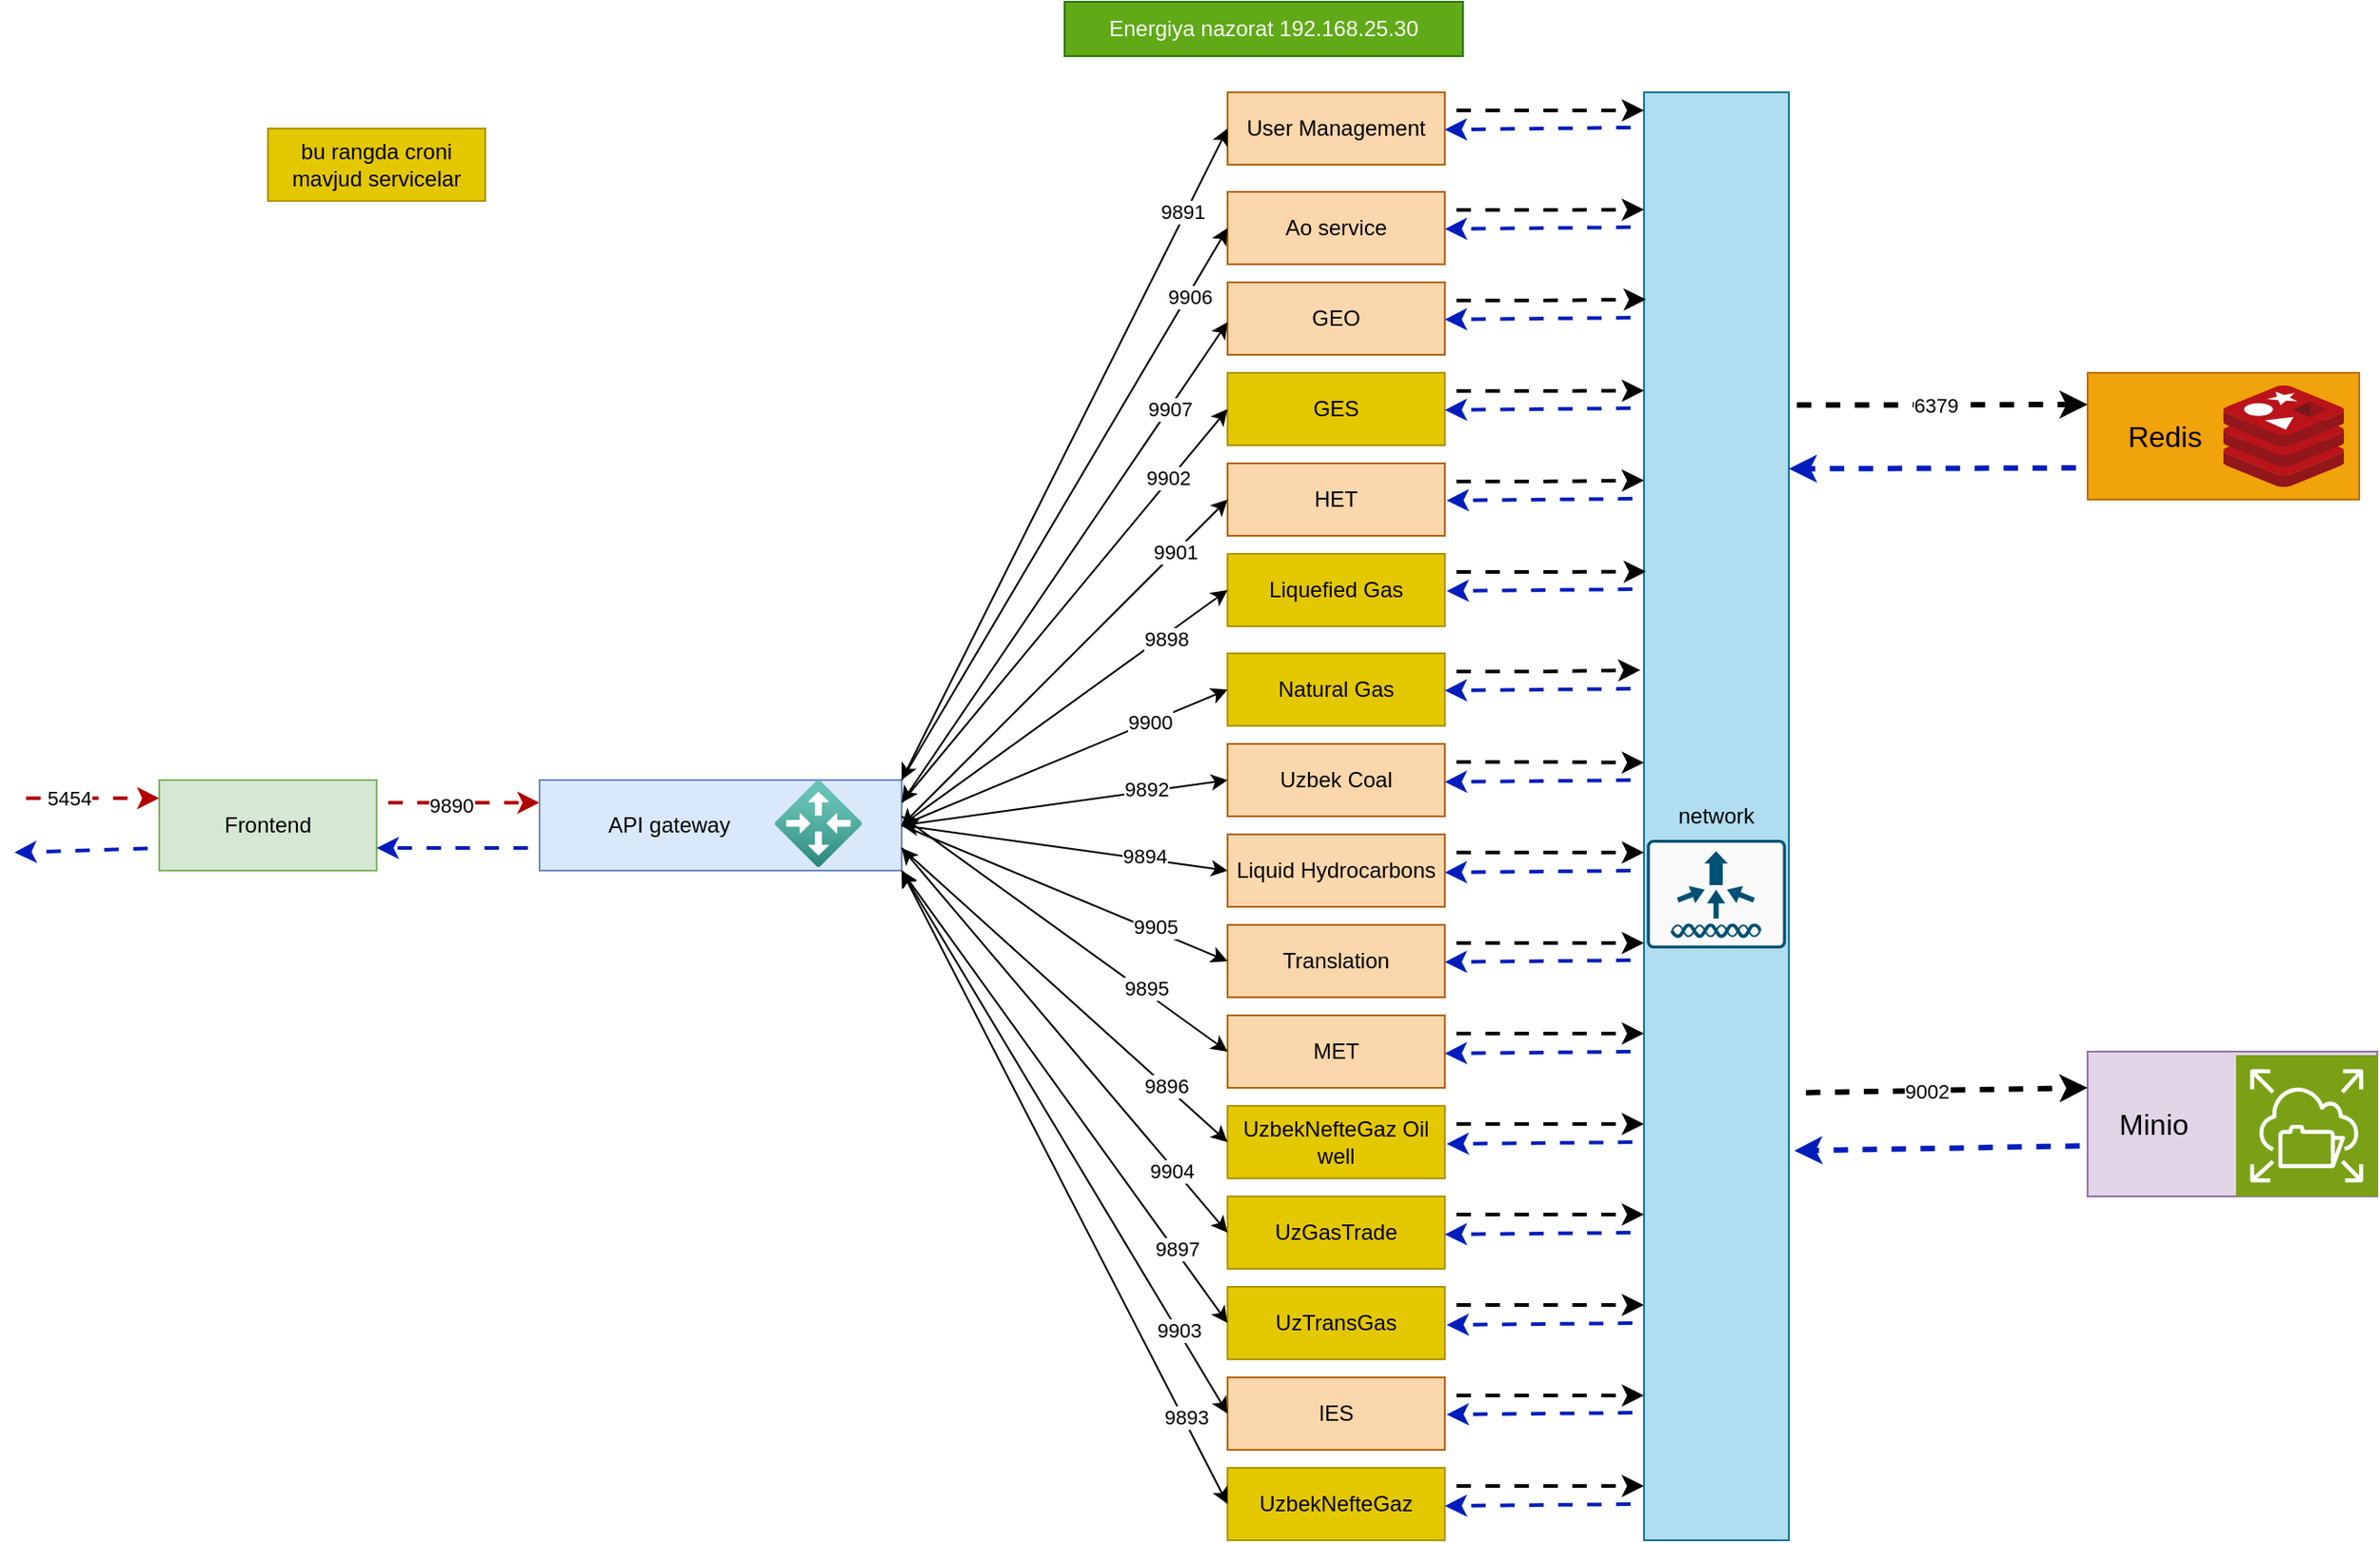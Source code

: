 <mxfile version="24.6.4" type="device">
  <diagram name="Page-1" id="p_ASBGLaATGUmNnYsb6g">
    <mxGraphModel dx="2284" dy="904" grid="0" gridSize="10" guides="1" tooltips="1" connect="1" arrows="1" fold="1" page="1" pageScale="1" pageWidth="850" pageHeight="1100" math="0" shadow="0">
      <root>
        <mxCell id="0" />
        <mxCell id="1" parent="0" />
        <mxCell id="-hoEKxkqyW7AawGqjavb-2" value="Energiya nazorat 192.168.25.30" style="whiteSpace=wrap;html=1;fillColor=#60a917;fontColor=#ffffff;strokeColor=#2D7600;" vertex="1" parent="1">
          <mxGeometry x="280" y="10" width="220" height="30" as="geometry" />
        </mxCell>
        <mxCell id="-hoEKxkqyW7AawGqjavb-3" value="Ao service" style="rounded=0;whiteSpace=wrap;html=1;fillColor=#fad7ac;strokeColor=#b46504;" vertex="1" parent="1">
          <mxGeometry x="370" y="115" width="120" height="40" as="geometry" />
        </mxCell>
        <mxCell id="-hoEKxkqyW7AawGqjavb-4" value="GEO" style="rounded=0;whiteSpace=wrap;html=1;fillColor=#fad7ac;strokeColor=#b46504;" vertex="1" parent="1">
          <mxGeometry x="370" y="165" width="120" height="40" as="geometry" />
        </mxCell>
        <mxCell id="-hoEKxkqyW7AawGqjavb-5" value="GES&lt;span style=&quot;color: rgba(0, 0, 0, 0); font-family: monospace; font-size: 0px; text-align: start; text-wrap: nowrap;&quot;&gt;%3CmxGraphModel%3E%3Croot%3E%3CmxCell%20id%3D%220%22%2F%3E%3CmxCell%20id%3D%221%22%20parent%3D%220%22%2F%3E%3CmxCell%20id%3D%222%22%20value%3D%22GEO%22%20style%3D%22rounded%3D0%3BwhiteSpace%3Dwrap%3Bhtml%3D1%3B%22%20vertex%3D%221%22%20parent%3D%221%22%3E%3CmxGeometry%20x%3D%22390%22%20y%3D%22140%22%20width%3D%22120%22%20height%3D%2240%22%20as%3D%22geometry%22%2F%3E%3C%2FmxCell%3E%3C%2Froot%3E%3C%2FmxGraphModel%3E&lt;/span&gt;" style="rounded=0;whiteSpace=wrap;html=1;fillColor=#e3c800;strokeColor=#B09500;fontColor=#000000;" vertex="1" parent="1">
          <mxGeometry x="370" y="215" width="120" height="40" as="geometry" />
        </mxCell>
        <mxCell id="-hoEKxkqyW7AawGqjavb-6" value="HET" style="rounded=0;whiteSpace=wrap;html=1;fillColor=#fad7ac;strokeColor=#b46504;" vertex="1" parent="1">
          <mxGeometry x="370" y="265" width="120" height="40" as="geometry" />
        </mxCell>
        <mxCell id="-hoEKxkqyW7AawGqjavb-7" value="Liquid Hydrocarbons" style="rounded=0;whiteSpace=wrap;html=1;fillColor=#fad7ac;strokeColor=#b46504;" vertex="1" parent="1">
          <mxGeometry x="370" y="470" width="120" height="40" as="geometry" />
        </mxCell>
        <mxCell id="-hoEKxkqyW7AawGqjavb-142" style="edgeStyle=orthogonalEdgeStyle;rounded=0;orthogonalLoop=1;jettySize=auto;html=1;exitX=1;exitY=0.25;exitDx=0;exitDy=0;flowAnimation=1;strokeWidth=2;" edge="1" parent="1" source="-hoEKxkqyW7AawGqjavb-8">
          <mxGeometry relative="1" as="geometry">
            <mxPoint x="600" y="780" as="targetPoint" />
          </mxGeometry>
        </mxCell>
        <mxCell id="-hoEKxkqyW7AawGqjavb-8" value="IES" style="rounded=0;whiteSpace=wrap;html=1;fillColor=#fad7ac;strokeColor=#b46504;" vertex="1" parent="1">
          <mxGeometry x="370" y="770" width="120" height="40" as="geometry" />
        </mxCell>
        <mxCell id="-hoEKxkqyW7AawGqjavb-9" value="Liquefied Gas" style="rounded=0;whiteSpace=wrap;html=1;fillColor=#e3c800;strokeColor=#B09500;fontColor=#000000;" vertex="1" parent="1">
          <mxGeometry x="370" y="315" width="120" height="40" as="geometry" />
        </mxCell>
        <mxCell id="-hoEKxkqyW7AawGqjavb-138" style="edgeStyle=orthogonalEdgeStyle;rounded=0;orthogonalLoop=1;jettySize=auto;html=1;exitX=1;exitY=0.25;exitDx=0;exitDy=0;flowAnimation=1;strokeWidth=2;" edge="1" parent="1" source="-hoEKxkqyW7AawGqjavb-10">
          <mxGeometry relative="1" as="geometry">
            <mxPoint x="600" y="580" as="targetPoint" />
          </mxGeometry>
        </mxCell>
        <mxCell id="-hoEKxkqyW7AawGqjavb-10" value="MET" style="rounded=0;whiteSpace=wrap;html=1;fillColor=#fad7ac;strokeColor=#b46504;" vertex="1" parent="1">
          <mxGeometry x="370" y="570" width="120" height="40" as="geometry" />
        </mxCell>
        <mxCell id="-hoEKxkqyW7AawGqjavb-11" value="Translation" style="rounded=0;whiteSpace=wrap;html=1;fillColor=#fad7ac;strokeColor=#b46504;" vertex="1" parent="1">
          <mxGeometry x="370" y="520" width="120" height="40" as="geometry" />
        </mxCell>
        <mxCell id="-hoEKxkqyW7AawGqjavb-12" value="User Management" style="rounded=0;whiteSpace=wrap;html=1;fillColor=#fad7ac;strokeColor=#b46504;" vertex="1" parent="1">
          <mxGeometry x="370" y="60" width="120" height="40" as="geometry" />
        </mxCell>
        <mxCell id="-hoEKxkqyW7AawGqjavb-13" value="Uzbek Coal" style="rounded=0;whiteSpace=wrap;html=1;fillColor=#fad7ac;strokeColor=#b46504;" vertex="1" parent="1">
          <mxGeometry x="370" y="420" width="120" height="40" as="geometry" />
        </mxCell>
        <mxCell id="-hoEKxkqyW7AawGqjavb-139" style="edgeStyle=orthogonalEdgeStyle;rounded=0;orthogonalLoop=1;jettySize=auto;html=1;exitX=1;exitY=0.25;exitDx=0;exitDy=0;flowAnimation=1;endSize=6;strokeWidth=2;" edge="1" parent="1" source="-hoEKxkqyW7AawGqjavb-14">
          <mxGeometry relative="1" as="geometry">
            <mxPoint x="600" y="630" as="targetPoint" />
          </mxGeometry>
        </mxCell>
        <mxCell id="-hoEKxkqyW7AawGqjavb-14" value="UzbekNefteGaz Oil well" style="rounded=0;whiteSpace=wrap;html=1;fillColor=#e3c800;strokeColor=#B09500;fontColor=#000000;" vertex="1" parent="1">
          <mxGeometry x="370" y="620" width="120" height="40" as="geometry" />
        </mxCell>
        <mxCell id="-hoEKxkqyW7AawGqjavb-140" style="edgeStyle=orthogonalEdgeStyle;rounded=0;orthogonalLoop=1;jettySize=auto;html=1;exitX=1;exitY=0.25;exitDx=0;exitDy=0;flowAnimation=1;strokeWidth=2;" edge="1" parent="1" source="-hoEKxkqyW7AawGqjavb-15">
          <mxGeometry relative="1" as="geometry">
            <mxPoint x="600" y="680" as="targetPoint" />
          </mxGeometry>
        </mxCell>
        <mxCell id="-hoEKxkqyW7AawGqjavb-15" value="UzGasTrade" style="rounded=0;whiteSpace=wrap;html=1;fillColor=#e3c800;strokeColor=#B09500;fontColor=#000000;" vertex="1" parent="1">
          <mxGeometry x="370" y="670" width="120" height="40" as="geometry" />
        </mxCell>
        <mxCell id="-hoEKxkqyW7AawGqjavb-141" style="edgeStyle=orthogonalEdgeStyle;rounded=0;orthogonalLoop=1;jettySize=auto;html=1;exitX=1;exitY=0.25;exitDx=0;exitDy=0;flowAnimation=1;strokeWidth=2;" edge="1" parent="1" source="-hoEKxkqyW7AawGqjavb-16">
          <mxGeometry relative="1" as="geometry">
            <mxPoint x="600" y="730" as="targetPoint" />
          </mxGeometry>
        </mxCell>
        <mxCell id="-hoEKxkqyW7AawGqjavb-16" value="UzTransGas" style="rounded=0;whiteSpace=wrap;html=1;fillColor=#e3c800;strokeColor=#B09500;fontColor=#000000;" vertex="1" parent="1">
          <mxGeometry x="370" y="720" width="120" height="40" as="geometry" />
        </mxCell>
        <mxCell id="-hoEKxkqyW7AawGqjavb-24" style="edgeStyle=orthogonalEdgeStyle;rounded=0;orthogonalLoop=1;jettySize=auto;html=1;exitX=1;exitY=0.25;exitDx=0;exitDy=0;entryX=0;entryY=0.25;entryDx=0;entryDy=0;fillColor=#e51400;strokeColor=#B20000;orthogonal=0;enumerate=0;deletable=1;flowAnimation=1;strokeWidth=2;" edge="1" parent="1" source="-hoEKxkqyW7AawGqjavb-17" target="-hoEKxkqyW7AawGqjavb-20">
          <mxGeometry relative="1" as="geometry" />
        </mxCell>
        <mxCell id="-hoEKxkqyW7AawGqjavb-112" value="9890" style="edgeLabel;html=1;align=center;verticalAlign=middle;resizable=0;points=[];" vertex="1" connectable="0" parent="-hoEKxkqyW7AawGqjavb-24">
          <mxGeometry x="-0.093" y="-1" relative="1" as="geometry">
            <mxPoint as="offset" />
          </mxGeometry>
        </mxCell>
        <mxCell id="-hoEKxkqyW7AawGqjavb-17" value="Frontend" style="rounded=0;whiteSpace=wrap;html=1;fillColor=#d5e8d4;strokeColor=#82b366;" vertex="1" parent="1">
          <mxGeometry x="-220" y="440" width="120" height="50" as="geometry" />
        </mxCell>
        <mxCell id="-hoEKxkqyW7AawGqjavb-18" value="&lt;font style=&quot;font-size: 16px;&quot;&gt;Minio&lt;/font&gt;&amp;nbsp; &amp;nbsp; &amp;nbsp; &amp;nbsp; &amp;nbsp; &amp;nbsp; &amp;nbsp; &amp;nbsp; &amp;nbsp; &amp;nbsp; &amp;nbsp; &amp;nbsp; &amp;nbsp;&amp;nbsp;" style="rounded=0;whiteSpace=wrap;html=1;fillColor=#e1d5e7;strokeColor=#9673a6;" vertex="1" parent="1">
          <mxGeometry x="845" y="590" width="160" height="80" as="geometry" />
        </mxCell>
        <mxCell id="-hoEKxkqyW7AawGqjavb-19" value="&lt;font style=&quot;font-size: 16px;&quot;&gt;Redis&amp;nbsp; &amp;nbsp;&amp;nbsp;&lt;/font&gt;&amp;nbsp; &amp;nbsp; &amp;nbsp; &amp;nbsp; &amp;nbsp; &amp;nbsp; &amp;nbsp;&amp;nbsp;" style="rounded=0;whiteSpace=wrap;html=1;fillColor=#f0a30a;strokeColor=#BD7000;fontColor=#000000;" vertex="1" parent="1">
          <mxGeometry x="845" y="215" width="150" height="70" as="geometry" />
        </mxCell>
        <mxCell id="-hoEKxkqyW7AawGqjavb-25" style="edgeStyle=orthogonalEdgeStyle;rounded=0;orthogonalLoop=1;jettySize=auto;html=1;exitX=0;exitY=0.75;exitDx=0;exitDy=0;entryX=1;entryY=0.75;entryDx=0;entryDy=0;orthogonal=0;enumerate=0;comic=0;flowAnimation=1;fillColor=#0050ef;strokeColor=#001DBC;strokeWidth=2;" edge="1" parent="1" source="-hoEKxkqyW7AawGqjavb-20" target="-hoEKxkqyW7AawGqjavb-17">
          <mxGeometry relative="1" as="geometry" />
        </mxCell>
        <mxCell id="-hoEKxkqyW7AawGqjavb-28" style="rounded=0;orthogonalLoop=1;jettySize=auto;html=1;exitX=1;exitY=0.25;exitDx=0;exitDy=0;entryX=0;entryY=0.5;entryDx=0;entryDy=0;" edge="1" parent="1" source="-hoEKxkqyW7AawGqjavb-20" target="-hoEKxkqyW7AawGqjavb-5">
          <mxGeometry relative="1" as="geometry" />
        </mxCell>
        <mxCell id="-hoEKxkqyW7AawGqjavb-100" value="9902" style="edgeLabel;html=1;align=center;verticalAlign=middle;resizable=0;points=[];" vertex="1" connectable="0" parent="-hoEKxkqyW7AawGqjavb-28">
          <mxGeometry x="0.643" y="1" relative="1" as="geometry">
            <mxPoint as="offset" />
          </mxGeometry>
        </mxCell>
        <mxCell id="-hoEKxkqyW7AawGqjavb-37" style="rounded=0;orthogonalLoop=1;jettySize=auto;html=1;exitX=1;exitY=0.5;exitDx=0;exitDy=0;entryX=0;entryY=0.5;entryDx=0;entryDy=0;" edge="1" parent="1" source="-hoEKxkqyW7AawGqjavb-20" target="-hoEKxkqyW7AawGqjavb-9">
          <mxGeometry relative="1" as="geometry" />
        </mxCell>
        <mxCell id="-hoEKxkqyW7AawGqjavb-102" value="9898" style="edgeLabel;html=1;align=center;verticalAlign=middle;resizable=0;points=[];" vertex="1" connectable="0" parent="-hoEKxkqyW7AawGqjavb-37">
          <mxGeometry x="0.608" y="-1" relative="1" as="geometry">
            <mxPoint as="offset" />
          </mxGeometry>
        </mxCell>
        <mxCell id="-hoEKxkqyW7AawGqjavb-20" value="API gateway&amp;nbsp; &amp;nbsp; &amp;nbsp; &amp;nbsp; &amp;nbsp; &amp;nbsp; &amp;nbsp; &amp;nbsp; &amp;nbsp;" style="rounded=0;whiteSpace=wrap;html=1;fillColor=#dae8fc;strokeColor=#6c8ebf;" vertex="1" parent="1">
          <mxGeometry x="-10" y="440" width="200" height="50" as="geometry" />
        </mxCell>
        <mxCell id="-hoEKxkqyW7AawGqjavb-21" value="" style="endArrow=classic;html=1;rounded=0;entryX=0;entryY=0.5;entryDx=0;entryDy=0;exitX=1;exitY=0;exitDx=0;exitDy=0;exitPerimeter=0;" edge="1" parent="1" source="-hoEKxkqyW7AawGqjavb-20" target="-hoEKxkqyW7AawGqjavb-3">
          <mxGeometry width="50" height="50" relative="1" as="geometry">
            <mxPoint x="230" y="440" as="sourcePoint" />
            <mxPoint x="320" y="430" as="targetPoint" />
          </mxGeometry>
        </mxCell>
        <mxCell id="-hoEKxkqyW7AawGqjavb-98" value="9906" style="edgeLabel;html=1;align=center;verticalAlign=middle;resizable=0;points=[];" vertex="1" connectable="0" parent="-hoEKxkqyW7AawGqjavb-21">
          <mxGeometry x="0.754" y="-1" relative="1" as="geometry">
            <mxPoint as="offset" />
          </mxGeometry>
        </mxCell>
        <mxCell id="-hoEKxkqyW7AawGqjavb-38" value="" style="endArrow=classic;html=1;rounded=0;entryX=0;entryY=0.5;entryDx=0;entryDy=0;exitX=1;exitY=0.5;exitDx=0;exitDy=0;" edge="1" parent="1" source="-hoEKxkqyW7AawGqjavb-20" target="-hoEKxkqyW7AawGqjavb-13">
          <mxGeometry width="50" height="50" relative="1" as="geometry">
            <mxPoint x="230" y="460" as="sourcePoint" />
            <mxPoint x="370" y="430" as="targetPoint" />
          </mxGeometry>
        </mxCell>
        <mxCell id="-hoEKxkqyW7AawGqjavb-104" value="9892" style="edgeLabel;html=1;align=center;verticalAlign=middle;resizable=0;points=[];" vertex="1" connectable="0" parent="-hoEKxkqyW7AawGqjavb-38">
          <mxGeometry x="0.501" relative="1" as="geometry">
            <mxPoint y="-1" as="offset" />
          </mxGeometry>
        </mxCell>
        <mxCell id="-hoEKxkqyW7AawGqjavb-39" value="" style="endArrow=classic;html=1;rounded=0;entryX=0;entryY=0.5;entryDx=0;entryDy=0;exitX=1;exitY=0.5;exitDx=0;exitDy=0;" edge="1" parent="1" source="-hoEKxkqyW7AawGqjavb-20" target="-hoEKxkqyW7AawGqjavb-11">
          <mxGeometry width="50" height="50" relative="1" as="geometry">
            <mxPoint x="250" y="480" as="sourcePoint" />
            <mxPoint x="390" y="455" as="targetPoint" />
          </mxGeometry>
        </mxCell>
        <mxCell id="-hoEKxkqyW7AawGqjavb-106" value="9905" style="edgeLabel;html=1;align=center;verticalAlign=middle;resizable=0;points=[];" vertex="1" connectable="0" parent="-hoEKxkqyW7AawGqjavb-39">
          <mxGeometry x="0.547" y="2" relative="1" as="geometry">
            <mxPoint as="offset" />
          </mxGeometry>
        </mxCell>
        <mxCell id="-hoEKxkqyW7AawGqjavb-40" value="" style="endArrow=classic;html=1;rounded=0;entryX=0;entryY=0.5;entryDx=0;entryDy=0;" edge="1" parent="1" target="-hoEKxkqyW7AawGqjavb-10">
          <mxGeometry width="50" height="50" relative="1" as="geometry">
            <mxPoint x="190" y="460" as="sourcePoint" />
            <mxPoint x="400" y="465" as="targetPoint" />
          </mxGeometry>
        </mxCell>
        <mxCell id="-hoEKxkqyW7AawGqjavb-107" value="9895" style="edgeLabel;html=1;align=center;verticalAlign=middle;resizable=0;points=[];" vertex="1" connectable="0" parent="-hoEKxkqyW7AawGqjavb-40">
          <mxGeometry x="0.485" y="2" relative="1" as="geometry">
            <mxPoint as="offset" />
          </mxGeometry>
        </mxCell>
        <mxCell id="-hoEKxkqyW7AawGqjavb-42" value="" style="endArrow=classic;html=1;rounded=0;entryX=0;entryY=0.5;entryDx=0;entryDy=0;exitX=1;exitY=0.75;exitDx=0;exitDy=0;" edge="1" parent="1" source="-hoEKxkqyW7AawGqjavb-20" target="-hoEKxkqyW7AawGqjavb-14">
          <mxGeometry width="50" height="50" relative="1" as="geometry">
            <mxPoint x="230" y="460" as="sourcePoint" />
            <mxPoint x="420" y="485" as="targetPoint" />
          </mxGeometry>
        </mxCell>
        <mxCell id="-hoEKxkqyW7AawGqjavb-108" value="9896" style="edgeLabel;html=1;align=center;verticalAlign=middle;resizable=0;points=[];" vertex="1" connectable="0" parent="-hoEKxkqyW7AawGqjavb-42">
          <mxGeometry x="0.615" relative="1" as="geometry">
            <mxPoint as="offset" />
          </mxGeometry>
        </mxCell>
        <mxCell id="-hoEKxkqyW7AawGqjavb-44" value="" style="endArrow=classic;html=1;rounded=0;entryX=0;entryY=0.5;entryDx=0;entryDy=0;exitX=1;exitY=1;exitDx=0;exitDy=0;" edge="1" parent="1" source="-hoEKxkqyW7AawGqjavb-20" target="-hoEKxkqyW7AawGqjavb-16">
          <mxGeometry width="50" height="50" relative="1" as="geometry">
            <mxPoint x="300" y="530" as="sourcePoint" />
            <mxPoint x="440" y="505" as="targetPoint" />
          </mxGeometry>
        </mxCell>
        <mxCell id="-hoEKxkqyW7AawGqjavb-110" value="9897" style="edgeLabel;html=1;align=center;verticalAlign=middle;resizable=0;points=[];" vertex="1" connectable="0" parent="-hoEKxkqyW7AawGqjavb-44">
          <mxGeometry x="0.679" y="1" relative="1" as="geometry">
            <mxPoint as="offset" />
          </mxGeometry>
        </mxCell>
        <mxCell id="-hoEKxkqyW7AawGqjavb-57" value="Natural Gas" style="rounded=0;whiteSpace=wrap;html=1;fillColor=#e3c800;strokeColor=#B09500;fontColor=#000000;" vertex="1" parent="1">
          <mxGeometry x="370" y="370" width="120" height="40" as="geometry" />
        </mxCell>
        <mxCell id="-hoEKxkqyW7AawGqjavb-58" value="" style="endArrow=classic;html=1;rounded=0;exitX=1;exitY=0.5;exitDx=0;exitDy=0;entryX=0;entryY=0.5;entryDx=0;entryDy=0;" edge="1" parent="1" source="-hoEKxkqyW7AawGqjavb-20" target="-hoEKxkqyW7AawGqjavb-57">
          <mxGeometry width="50" height="50" relative="1" as="geometry">
            <mxPoint x="500" y="450" as="sourcePoint" />
            <mxPoint x="680" y="295" as="targetPoint" />
          </mxGeometry>
        </mxCell>
        <mxCell id="-hoEKxkqyW7AawGqjavb-103" value="9900" style="edgeLabel;html=1;align=center;verticalAlign=middle;resizable=0;points=[];" vertex="1" connectable="0" parent="-hoEKxkqyW7AawGqjavb-58">
          <mxGeometry x="0.522" relative="1" as="geometry">
            <mxPoint as="offset" />
          </mxGeometry>
        </mxCell>
        <mxCell id="-hoEKxkqyW7AawGqjavb-113" value="" style="endArrow=classic;html=1;rounded=0;fillColor=#e51400;strokeColor=#B20000;flowAnimation=1;strokeWidth=2;" edge="1" parent="1">
          <mxGeometry width="50" height="50" relative="1" as="geometry">
            <mxPoint x="-300" y="450" as="sourcePoint" />
            <mxPoint x="-220" y="450" as="targetPoint" />
          </mxGeometry>
        </mxCell>
        <mxCell id="-hoEKxkqyW7AawGqjavb-115" value="5454" style="edgeLabel;html=1;align=center;verticalAlign=middle;resizable=0;points=[];" vertex="1" connectable="0" parent="-hoEKxkqyW7AawGqjavb-113">
          <mxGeometry x="-0.25" relative="1" as="geometry">
            <mxPoint as="offset" />
          </mxGeometry>
        </mxCell>
        <mxCell id="-hoEKxkqyW7AawGqjavb-114" value="" style="endArrow=classic;html=1;rounded=0;exitX=0;exitY=0.75;exitDx=0;exitDy=0;fillColor=#0050ef;strokeColor=#001DBC;flowAnimation=1;strokeWidth=2;" edge="1" parent="1" source="-hoEKxkqyW7AawGqjavb-17">
          <mxGeometry width="50" height="50" relative="1" as="geometry">
            <mxPoint x="-320" y="489.58" as="sourcePoint" />
            <mxPoint x="-300" y="480" as="targetPoint" />
          </mxGeometry>
        </mxCell>
        <mxCell id="-hoEKxkqyW7AawGqjavb-116" value="bu rangda croni mavjud servicelar" style="rounded=0;whiteSpace=wrap;html=1;fillColor=#e3c800;strokeColor=#B09500;fontColor=#000000;" vertex="1" parent="1">
          <mxGeometry x="-160" y="80" width="120" height="40" as="geometry" />
        </mxCell>
        <mxCell id="-hoEKxkqyW7AawGqjavb-143" style="edgeStyle=orthogonalEdgeStyle;rounded=0;orthogonalLoop=1;jettySize=auto;html=1;exitX=1;exitY=0.25;exitDx=0;exitDy=0;flowAnimation=1;strokeWidth=2;" edge="1" parent="1" source="-hoEKxkqyW7AawGqjavb-117">
          <mxGeometry relative="1" as="geometry">
            <mxPoint x="600" y="830" as="targetPoint" />
          </mxGeometry>
        </mxCell>
        <mxCell id="-hoEKxkqyW7AawGqjavb-117" value="UzbekNefteGaz" style="rounded=0;whiteSpace=wrap;html=1;fillColor=#e3c800;strokeColor=#B09500;fontColor=#000000;" vertex="1" parent="1">
          <mxGeometry x="370" y="820" width="120" height="40" as="geometry" />
        </mxCell>
        <mxCell id="-hoEKxkqyW7AawGqjavb-122" value="network" style="rounded=0;whiteSpace=wrap;html=1;fillColor=#b1ddf0;strokeColor=#10739e;" vertex="1" parent="1">
          <mxGeometry x="600" y="60" width="80" height="800" as="geometry" />
        </mxCell>
        <mxCell id="-hoEKxkqyW7AawGqjavb-144" style="edgeStyle=orthogonalEdgeStyle;rounded=0;orthogonalLoop=1;jettySize=auto;html=1;exitX=1;exitY=0.25;exitDx=0;exitDy=0;flowAnimation=1;strokeWidth=2;" edge="1" parent="1" source="-hoEKxkqyW7AawGqjavb-11">
          <mxGeometry relative="1" as="geometry">
            <mxPoint x="600" y="530" as="targetPoint" />
          </mxGeometry>
        </mxCell>
        <mxCell id="-hoEKxkqyW7AawGqjavb-145" style="edgeStyle=orthogonalEdgeStyle;rounded=0;orthogonalLoop=1;jettySize=auto;html=1;exitX=1;exitY=0.25;exitDx=0;exitDy=0;entryX=0;entryY=0.525;entryDx=0;entryDy=0;entryPerimeter=0;flowAnimation=1;strokeWidth=2;" edge="1" parent="1" source="-hoEKxkqyW7AawGqjavb-7" target="-hoEKxkqyW7AawGqjavb-122">
          <mxGeometry relative="1" as="geometry" />
        </mxCell>
        <mxCell id="-hoEKxkqyW7AawGqjavb-146" style="edgeStyle=orthogonalEdgeStyle;rounded=0;orthogonalLoop=1;jettySize=auto;html=1;exitX=1;exitY=0.25;exitDx=0;exitDy=0;entryX=0;entryY=0.463;entryDx=0;entryDy=0;entryPerimeter=0;flowAnimation=1;strokeWidth=2;" edge="1" parent="1" source="-hoEKxkqyW7AawGqjavb-13" target="-hoEKxkqyW7AawGqjavb-122">
          <mxGeometry relative="1" as="geometry" />
        </mxCell>
        <mxCell id="-hoEKxkqyW7AawGqjavb-147" style="edgeStyle=orthogonalEdgeStyle;rounded=0;orthogonalLoop=1;jettySize=auto;html=1;exitX=1;exitY=0.25;exitDx=0;exitDy=0;entryX=-0.025;entryY=0.399;entryDx=0;entryDy=0;entryPerimeter=0;flowAnimation=1;strokeWidth=2;" edge="1" parent="1" source="-hoEKxkqyW7AawGqjavb-57" target="-hoEKxkqyW7AawGqjavb-122">
          <mxGeometry relative="1" as="geometry" />
        </mxCell>
        <mxCell id="-hoEKxkqyW7AawGqjavb-148" style="edgeStyle=orthogonalEdgeStyle;rounded=0;orthogonalLoop=1;jettySize=auto;html=1;exitX=1;exitY=0.25;exitDx=0;exitDy=0;entryX=0.013;entryY=0.331;entryDx=0;entryDy=0;entryPerimeter=0;flowAnimation=1;strokeWidth=2;" edge="1" parent="1" source="-hoEKxkqyW7AawGqjavb-9" target="-hoEKxkqyW7AawGqjavb-122">
          <mxGeometry relative="1" as="geometry" />
        </mxCell>
        <mxCell id="-hoEKxkqyW7AawGqjavb-149" style="edgeStyle=orthogonalEdgeStyle;rounded=0;orthogonalLoop=1;jettySize=auto;html=1;exitX=1;exitY=0.25;exitDx=0;exitDy=0;entryX=0;entryY=0.268;entryDx=0;entryDy=0;entryPerimeter=0;flowAnimation=1;strokeWidth=2;" edge="1" parent="1" source="-hoEKxkqyW7AawGqjavb-6" target="-hoEKxkqyW7AawGqjavb-122">
          <mxGeometry relative="1" as="geometry" />
        </mxCell>
        <mxCell id="-hoEKxkqyW7AawGqjavb-150" style="edgeStyle=orthogonalEdgeStyle;rounded=0;orthogonalLoop=1;jettySize=auto;html=1;exitX=1;exitY=0.25;exitDx=0;exitDy=0;entryX=0;entryY=0.206;entryDx=0;entryDy=0;entryPerimeter=0;flowAnimation=1;strokeWidth=2;" edge="1" parent="1" source="-hoEKxkqyW7AawGqjavb-5" target="-hoEKxkqyW7AawGqjavb-122">
          <mxGeometry relative="1" as="geometry" />
        </mxCell>
        <mxCell id="-hoEKxkqyW7AawGqjavb-151" style="edgeStyle=orthogonalEdgeStyle;rounded=0;orthogonalLoop=1;jettySize=auto;html=1;exitX=1;exitY=0.25;exitDx=0;exitDy=0;entryX=0.013;entryY=0.143;entryDx=0;entryDy=0;entryPerimeter=0;flowAnimation=1;strokeWidth=2;" edge="1" parent="1" source="-hoEKxkqyW7AawGqjavb-4" target="-hoEKxkqyW7AawGqjavb-122">
          <mxGeometry relative="1" as="geometry" />
        </mxCell>
        <mxCell id="-hoEKxkqyW7AawGqjavb-152" style="edgeStyle=orthogonalEdgeStyle;rounded=0;orthogonalLoop=1;jettySize=auto;html=1;exitX=1;exitY=0.25;exitDx=0;exitDy=0;entryX=0;entryY=0.081;entryDx=0;entryDy=0;entryPerimeter=0;flowAnimation=1;strokeWidth=2;" edge="1" parent="1" source="-hoEKxkqyW7AawGqjavb-3" target="-hoEKxkqyW7AawGqjavb-122">
          <mxGeometry relative="1" as="geometry" />
        </mxCell>
        <mxCell id="-hoEKxkqyW7AawGqjavb-153" style="edgeStyle=orthogonalEdgeStyle;rounded=0;orthogonalLoop=1;jettySize=auto;html=1;exitX=1;exitY=0.25;exitDx=0;exitDy=0;flowAnimation=1;strokeWidth=2;" edge="1" parent="1" source="-hoEKxkqyW7AawGqjavb-12">
          <mxGeometry relative="1" as="geometry">
            <mxPoint x="600" y="70" as="targetPoint" />
          </mxGeometry>
        </mxCell>
        <mxCell id="-hoEKxkqyW7AawGqjavb-154" value="" style="endArrow=classic;html=1;rounded=0;entryX=1;entryY=0.75;entryDx=0;entryDy=0;exitX=-0.012;exitY=0.036;exitDx=0;exitDy=0;exitPerimeter=0;flowAnimation=1;strokeWidth=2;fillColor=#0050ef;strokeColor=#001DBC;" edge="1" parent="1">
          <mxGeometry width="50" height="50" relative="1" as="geometry">
            <mxPoint x="599.04" y="79.4" as="sourcePoint" />
            <mxPoint x="490" y="80.6" as="targetPoint" />
          </mxGeometry>
        </mxCell>
        <mxCell id="-hoEKxkqyW7AawGqjavb-155" value="" style="endArrow=classic;html=1;rounded=0;entryX=1;entryY=0.75;entryDx=0;entryDy=0;exitX=-0.012;exitY=0.036;exitDx=0;exitDy=0;exitPerimeter=0;flowAnimation=1;strokeWidth=2;fillColor=#0050ef;strokeColor=#001DBC;" edge="1" parent="1">
          <mxGeometry width="50" height="50" relative="1" as="geometry">
            <mxPoint x="599" y="134.5" as="sourcePoint" />
            <mxPoint x="490" y="135.5" as="targetPoint" />
          </mxGeometry>
        </mxCell>
        <mxCell id="-hoEKxkqyW7AawGqjavb-157" value="" style="endArrow=classic;html=1;rounded=0;entryX=1;entryY=0.75;entryDx=0;entryDy=0;exitX=-0.012;exitY=0.036;exitDx=0;exitDy=0;exitPerimeter=0;flowAnimation=1;strokeWidth=2;fillColor=#0050ef;strokeColor=#001DBC;" edge="1" parent="1">
          <mxGeometry width="50" height="50" relative="1" as="geometry">
            <mxPoint x="599" y="184.5" as="sourcePoint" />
            <mxPoint x="490" y="185.5" as="targetPoint" />
          </mxGeometry>
        </mxCell>
        <mxCell id="-hoEKxkqyW7AawGqjavb-158" value="" style="endArrow=classic;html=1;rounded=0;entryX=1;entryY=0.75;entryDx=0;entryDy=0;exitX=-0.012;exitY=0.036;exitDx=0;exitDy=0;exitPerimeter=0;flowAnimation=1;strokeWidth=2;fillColor=#0050ef;strokeColor=#001DBC;" edge="1" parent="1">
          <mxGeometry width="50" height="50" relative="1" as="geometry">
            <mxPoint x="599" y="234.5" as="sourcePoint" />
            <mxPoint x="490" y="235.5" as="targetPoint" />
          </mxGeometry>
        </mxCell>
        <mxCell id="-hoEKxkqyW7AawGqjavb-159" value="" style="endArrow=classic;html=1;rounded=0;entryX=1;entryY=0.75;entryDx=0;entryDy=0;exitX=-0.012;exitY=0.036;exitDx=0;exitDy=0;exitPerimeter=0;flowAnimation=1;strokeWidth=2;fillColor=#0050ef;strokeColor=#001DBC;" edge="1" parent="1">
          <mxGeometry width="50" height="50" relative="1" as="geometry">
            <mxPoint x="600" y="284.5" as="sourcePoint" />
            <mxPoint x="491" y="285.5" as="targetPoint" />
          </mxGeometry>
        </mxCell>
        <mxCell id="-hoEKxkqyW7AawGqjavb-160" value="" style="endArrow=classic;html=1;rounded=0;entryX=1;entryY=0.75;entryDx=0;entryDy=0;exitX=-0.012;exitY=0.036;exitDx=0;exitDy=0;exitPerimeter=0;flowAnimation=1;strokeWidth=2;fillColor=#0050ef;strokeColor=#001DBC;" edge="1" parent="1">
          <mxGeometry width="50" height="50" relative="1" as="geometry">
            <mxPoint x="600" y="334.5" as="sourcePoint" />
            <mxPoint x="491" y="335.5" as="targetPoint" />
          </mxGeometry>
        </mxCell>
        <mxCell id="-hoEKxkqyW7AawGqjavb-161" value="" style="endArrow=classic;html=1;rounded=0;entryX=1;entryY=0.75;entryDx=0;entryDy=0;exitX=-0.012;exitY=0.036;exitDx=0;exitDy=0;exitPerimeter=0;flowAnimation=1;strokeWidth=2;fillColor=#0050ef;strokeColor=#001DBC;" edge="1" parent="1">
          <mxGeometry width="50" height="50" relative="1" as="geometry">
            <mxPoint x="599" y="389.5" as="sourcePoint" />
            <mxPoint x="490" y="390.5" as="targetPoint" />
          </mxGeometry>
        </mxCell>
        <mxCell id="-hoEKxkqyW7AawGqjavb-162" value="" style="endArrow=classic;html=1;rounded=0;entryX=1;entryY=0.75;entryDx=0;entryDy=0;exitX=-0.012;exitY=0.036;exitDx=0;exitDy=0;exitPerimeter=0;flowAnimation=1;strokeWidth=2;fillColor=#0050ef;strokeColor=#001DBC;" edge="1" parent="1">
          <mxGeometry width="50" height="50" relative="1" as="geometry">
            <mxPoint x="599" y="440" as="sourcePoint" />
            <mxPoint x="490" y="441" as="targetPoint" />
          </mxGeometry>
        </mxCell>
        <mxCell id="-hoEKxkqyW7AawGqjavb-163" value="" style="endArrow=classic;html=1;rounded=0;entryX=1;entryY=0.75;entryDx=0;entryDy=0;exitX=-0.012;exitY=0.036;exitDx=0;exitDy=0;exitPerimeter=0;flowAnimation=1;strokeWidth=2;fillColor=#0050ef;strokeColor=#001DBC;" edge="1" parent="1">
          <mxGeometry width="50" height="50" relative="1" as="geometry">
            <mxPoint x="599" y="490" as="sourcePoint" />
            <mxPoint x="490" y="491" as="targetPoint" />
          </mxGeometry>
        </mxCell>
        <mxCell id="-hoEKxkqyW7AawGqjavb-164" value="" style="endArrow=classic;html=1;rounded=0;entryX=1;entryY=0.75;entryDx=0;entryDy=0;exitX=-0.012;exitY=0.036;exitDx=0;exitDy=0;exitPerimeter=0;flowAnimation=1;strokeWidth=2;fillColor=#0050ef;strokeColor=#001DBC;" edge="1" parent="1">
          <mxGeometry width="50" height="50" relative="1" as="geometry">
            <mxPoint x="599" y="539.5" as="sourcePoint" />
            <mxPoint x="490" y="540.5" as="targetPoint" />
          </mxGeometry>
        </mxCell>
        <mxCell id="-hoEKxkqyW7AawGqjavb-165" value="" style="endArrow=classic;html=1;rounded=0;entryX=1;entryY=0.75;entryDx=0;entryDy=0;exitX=-0.012;exitY=0.036;exitDx=0;exitDy=0;exitPerimeter=0;flowAnimation=1;strokeWidth=2;fillColor=#0050ef;strokeColor=#001DBC;" edge="1" parent="1">
          <mxGeometry width="50" height="50" relative="1" as="geometry">
            <mxPoint x="599" y="590" as="sourcePoint" />
            <mxPoint x="490" y="591" as="targetPoint" />
          </mxGeometry>
        </mxCell>
        <mxCell id="-hoEKxkqyW7AawGqjavb-166" value="" style="endArrow=classic;html=1;rounded=0;entryX=1;entryY=0.75;entryDx=0;entryDy=0;exitX=-0.012;exitY=0.036;exitDx=0;exitDy=0;exitPerimeter=0;flowAnimation=1;strokeWidth=2;fillColor=#0050ef;strokeColor=#001DBC;" edge="1" parent="1">
          <mxGeometry width="50" height="50" relative="1" as="geometry">
            <mxPoint x="600" y="640" as="sourcePoint" />
            <mxPoint x="491" y="641" as="targetPoint" />
          </mxGeometry>
        </mxCell>
        <mxCell id="-hoEKxkqyW7AawGqjavb-167" value="" style="endArrow=classic;html=1;rounded=0;entryX=1;entryY=0.75;entryDx=0;entryDy=0;exitX=-0.012;exitY=0.036;exitDx=0;exitDy=0;exitPerimeter=0;flowAnimation=1;strokeWidth=2;fillColor=#0050ef;strokeColor=#001DBC;" edge="1" parent="1">
          <mxGeometry width="50" height="50" relative="1" as="geometry">
            <mxPoint x="599" y="690" as="sourcePoint" />
            <mxPoint x="490" y="691" as="targetPoint" />
          </mxGeometry>
        </mxCell>
        <mxCell id="-hoEKxkqyW7AawGqjavb-168" value="" style="endArrow=classic;html=1;rounded=0;entryX=1;entryY=0.75;entryDx=0;entryDy=0;exitX=-0.012;exitY=0.036;exitDx=0;exitDy=0;exitPerimeter=0;flowAnimation=1;strokeWidth=2;fillColor=#0050ef;strokeColor=#001DBC;" edge="1" parent="1">
          <mxGeometry width="50" height="50" relative="1" as="geometry">
            <mxPoint x="600" y="740" as="sourcePoint" />
            <mxPoint x="491" y="741" as="targetPoint" />
          </mxGeometry>
        </mxCell>
        <mxCell id="-hoEKxkqyW7AawGqjavb-169" value="" style="endArrow=classic;html=1;rounded=0;entryX=1;entryY=0.75;entryDx=0;entryDy=0;exitX=-0.012;exitY=0.036;exitDx=0;exitDy=0;exitPerimeter=0;flowAnimation=1;strokeWidth=2;fillColor=#0050ef;strokeColor=#001DBC;" edge="1" parent="1">
          <mxGeometry width="50" height="50" relative="1" as="geometry">
            <mxPoint x="600" y="789.5" as="sourcePoint" />
            <mxPoint x="491" y="790.5" as="targetPoint" />
          </mxGeometry>
        </mxCell>
        <mxCell id="-hoEKxkqyW7AawGqjavb-170" value="" style="endArrow=classic;html=1;rounded=0;entryX=1;entryY=0.75;entryDx=0;entryDy=0;exitX=-0.012;exitY=0.036;exitDx=0;exitDy=0;exitPerimeter=0;flowAnimation=1;strokeWidth=2;fillColor=#0050ef;strokeColor=#001DBC;" edge="1" parent="1">
          <mxGeometry width="50" height="50" relative="1" as="geometry">
            <mxPoint x="599" y="840" as="sourcePoint" />
            <mxPoint x="490" y="841" as="targetPoint" />
          </mxGeometry>
        </mxCell>
        <mxCell id="-hoEKxkqyW7AawGqjavb-185" value="" style="image;aspect=fixed;html=1;points=[];align=center;fontSize=12;image=img/lib/azure2/networking/Local_Network_Gateways.svg;" vertex="1" parent="1">
          <mxGeometry x="120" y="440" width="48" height="48" as="geometry" />
        </mxCell>
        <mxCell id="-hoEKxkqyW7AawGqjavb-189" value="" style="sketch=0;points=[[0.015,0.015,0],[0.985,0.015,0],[0.985,0.985,0],[0.015,0.985,0],[0.25,0,0],[0.5,0,0],[0.75,0,0],[1,0.25,0],[1,0.5,0],[1,0.75,0],[0.75,1,0],[0.5,1,0],[0.25,1,0],[0,0.75,0],[0,0.5,0],[0,0.25,0]];verticalLabelPosition=bottom;html=1;verticalAlign=top;aspect=fixed;align=center;pointerEvents=1;shape=mxgraph.cisco19.rect;prIcon=wireless_lan_controller;fillColor=#FAFAFA;strokeColor=#005073;" vertex="1" parent="1">
          <mxGeometry x="601.6" y="473" width="76.8" height="60" as="geometry" />
        </mxCell>
        <mxCell id="-hoEKxkqyW7AawGqjavb-190" value="" style="image;sketch=0;aspect=fixed;html=1;points=[];align=center;fontSize=12;image=img/lib/mscae/Cache_Redis_Product.svg;" vertex="1" parent="1">
          <mxGeometry x="920" y="222" width="66.67" height="56" as="geometry" />
        </mxCell>
        <mxCell id="-hoEKxkqyW7AawGqjavb-195" value="" style="sketch=0;points=[[0,0,0],[0.25,0,0],[0.5,0,0],[0.75,0,0],[1,0,0],[0,1,0],[0.25,1,0],[0.5,1,0],[0.75,1,0],[1,1,0],[0,0.25,0],[0,0.5,0],[0,0.75,0],[1,0.25,0],[1,0.5,0],[1,0.75,0]];outlineConnect=0;fontColor=#232F3E;fillColor=#7AA116;strokeColor=#ffffff;dashed=0;verticalLabelPosition=bottom;verticalAlign=top;align=center;html=1;fontSize=12;fontStyle=0;aspect=fixed;shape=mxgraph.aws4.resourceIcon;resIcon=mxgraph.aws4.elastic_file_system;" vertex="1" parent="1">
          <mxGeometry x="927" y="592" width="78" height="78" as="geometry" />
        </mxCell>
        <mxCell id="-hoEKxkqyW7AawGqjavb-197" value="6379" style="endArrow=classic;html=1;rounded=0;exitX=0.975;exitY=0.216;exitDx=0;exitDy=0;exitPerimeter=0;entryX=0;entryY=0.25;entryDx=0;entryDy=0;strokeWidth=3;flowAnimation=1;" edge="1" parent="1" source="-hoEKxkqyW7AawGqjavb-122" target="-hoEKxkqyW7AawGqjavb-19">
          <mxGeometry width="50" height="50" relative="1" as="geometry">
            <mxPoint x="690" y="230" as="sourcePoint" />
            <mxPoint x="740" y="180" as="targetPoint" />
          </mxGeometry>
        </mxCell>
        <mxCell id="-hoEKxkqyW7AawGqjavb-198" value="" style="endArrow=classic;html=1;rounded=0;entryX=0;entryY=0.25;entryDx=0;entryDy=0;strokeWidth=3;flowAnimation=1;exitX=1.038;exitY=0.691;exitDx=0;exitDy=0;exitPerimeter=0;" edge="1" parent="1" source="-hoEKxkqyW7AawGqjavb-122" target="-hoEKxkqyW7AawGqjavb-18">
          <mxGeometry width="50" height="50" relative="1" as="geometry">
            <mxPoint x="684" y="581" as="sourcePoint" />
            <mxPoint x="840" y="540.5" as="targetPoint" />
          </mxGeometry>
        </mxCell>
        <mxCell id="-hoEKxkqyW7AawGqjavb-219" value="9002" style="edgeLabel;html=1;align=center;verticalAlign=middle;resizable=0;points=[];" vertex="1" connectable="0" parent="-hoEKxkqyW7AawGqjavb-198">
          <mxGeometry x="-0.099" relative="1" as="geometry">
            <mxPoint as="offset" />
          </mxGeometry>
        </mxCell>
        <mxCell id="-hoEKxkqyW7AawGqjavb-199" value="" style="endArrow=classic;html=1;rounded=0;exitX=0.013;exitY=0.65;exitDx=0;exitDy=0;exitPerimeter=0;strokeWidth=3;flowAnimation=1;fillColor=#0050ef;strokeColor=#001DBC;entryX=1.038;entryY=0.731;entryDx=0;entryDy=0;entryPerimeter=0;" edge="1" parent="1" source="-hoEKxkqyW7AawGqjavb-18" target="-hoEKxkqyW7AawGqjavb-122">
          <mxGeometry width="50" height="50" relative="1" as="geometry">
            <mxPoint x="840" y="570" as="sourcePoint" />
            <mxPoint x="681" y="570" as="targetPoint" />
          </mxGeometry>
        </mxCell>
        <mxCell id="-hoEKxkqyW7AawGqjavb-200" value="" style="endArrow=classic;html=1;rounded=0;entryX=1;entryY=0.26;entryDx=0;entryDy=0;entryPerimeter=0;exitX=0;exitY=0.75;exitDx=0;exitDy=0;strokeWidth=3;flowAnimation=1;fillColor=#0050ef;strokeColor=#001DBC;" edge="1" parent="1" source="-hoEKxkqyW7AawGqjavb-19" target="-hoEKxkqyW7AawGqjavb-122">
          <mxGeometry width="50" height="50" relative="1" as="geometry">
            <mxPoint x="830" y="330" as="sourcePoint" />
            <mxPoint x="870" y="248" as="targetPoint" />
          </mxGeometry>
        </mxCell>
        <mxCell id="-hoEKxkqyW7AawGqjavb-201" value="" style="endArrow=classic;startArrow=classic;html=1;rounded=0;entryX=1;entryY=1;entryDx=0;entryDy=0;exitX=0;exitY=0.5;exitDx=0;exitDy=0;" edge="1" parent="1" source="-hoEKxkqyW7AawGqjavb-117" target="-hoEKxkqyW7AawGqjavb-20">
          <mxGeometry width="50" height="50" relative="1" as="geometry">
            <mxPoint x="343" y="832" as="sourcePoint" />
            <mxPoint x="433" y="390" as="targetPoint" />
          </mxGeometry>
        </mxCell>
        <mxCell id="-hoEKxkqyW7AawGqjavb-216" value="9893" style="edgeLabel;html=1;align=center;verticalAlign=middle;resizable=0;points=[];" vertex="1" connectable="0" parent="-hoEKxkqyW7AawGqjavb-201">
          <mxGeometry x="-0.727" y="-1" relative="1" as="geometry">
            <mxPoint as="offset" />
          </mxGeometry>
        </mxCell>
        <mxCell id="-hoEKxkqyW7AawGqjavb-203" value="" style="endArrow=classic;startArrow=classic;html=1;rounded=0;entryX=1;entryY=1;entryDx=0;entryDy=0;exitX=0;exitY=0.5;exitDx=0;exitDy=0;" edge="1" parent="1" source="-hoEKxkqyW7AawGqjavb-8" target="-hoEKxkqyW7AawGqjavb-20">
          <mxGeometry width="50" height="50" relative="1" as="geometry">
            <mxPoint x="348" y="777" as="sourcePoint" />
            <mxPoint x="200" y="500" as="targetPoint" />
          </mxGeometry>
        </mxCell>
        <mxCell id="-hoEKxkqyW7AawGqjavb-217" value="9903" style="edgeLabel;html=1;align=center;verticalAlign=middle;resizable=0;points=[];" vertex="1" connectable="0" parent="-hoEKxkqyW7AawGqjavb-203">
          <mxGeometry x="-0.695" y="-1" relative="1" as="geometry">
            <mxPoint x="-1" as="offset" />
          </mxGeometry>
        </mxCell>
        <mxCell id="-hoEKxkqyW7AawGqjavb-204" value="" style="endArrow=classic;startArrow=classic;html=1;rounded=0;entryX=1;entryY=0.75;entryDx=0;entryDy=0;exitX=0;exitY=0.5;exitDx=0;exitDy=0;" edge="1" parent="1" source="-hoEKxkqyW7AawGqjavb-15" target="-hoEKxkqyW7AawGqjavb-20">
          <mxGeometry width="50" height="50" relative="1" as="geometry">
            <mxPoint x="357" y="692" as="sourcePoint" />
            <mxPoint x="200" y="500" as="targetPoint" />
          </mxGeometry>
        </mxCell>
        <mxCell id="-hoEKxkqyW7AawGqjavb-218" value="9904" style="edgeLabel;html=1;align=center;verticalAlign=middle;resizable=0;points=[];" vertex="1" connectable="0" parent="-hoEKxkqyW7AawGqjavb-204">
          <mxGeometry x="-0.67" y="2" relative="1" as="geometry">
            <mxPoint as="offset" />
          </mxGeometry>
        </mxCell>
        <mxCell id="-hoEKxkqyW7AawGqjavb-205" value="" style="endArrow=classic;startArrow=classic;html=1;rounded=0;entryX=1;entryY=0.5;entryDx=0;entryDy=0;exitX=0;exitY=0.5;exitDx=0;exitDy=0;" edge="1" parent="1" source="-hoEKxkqyW7AawGqjavb-7" target="-hoEKxkqyW7AawGqjavb-20">
          <mxGeometry width="50" height="50" relative="1" as="geometry">
            <mxPoint x="370" y="463" as="sourcePoint" />
            <mxPoint x="210" y="510" as="targetPoint" />
          </mxGeometry>
        </mxCell>
        <mxCell id="-hoEKxkqyW7AawGqjavb-210" value="9894" style="edgeLabel;html=1;align=center;verticalAlign=middle;resizable=0;points=[];" vertex="1" connectable="0" parent="-hoEKxkqyW7AawGqjavb-205">
          <mxGeometry x="-0.486" y="-2" relative="1" as="geometry">
            <mxPoint as="offset" />
          </mxGeometry>
        </mxCell>
        <mxCell id="-hoEKxkqyW7AawGqjavb-206" value="" style="endArrow=classic;startArrow=classic;html=1;rounded=0;entryX=1;entryY=0;entryDx=0;entryDy=0;exitX=0;exitY=0.5;exitDx=0;exitDy=0;" edge="1" parent="1" source="-hoEKxkqyW7AawGqjavb-12" target="-hoEKxkqyW7AawGqjavb-20">
          <mxGeometry width="50" height="50" relative="1" as="geometry">
            <mxPoint x="354" y="80" as="sourcePoint" />
            <mxPoint x="220" y="520" as="targetPoint" />
          </mxGeometry>
        </mxCell>
        <mxCell id="-hoEKxkqyW7AawGqjavb-212" value="9891" style="edgeLabel;html=1;align=center;verticalAlign=middle;resizable=0;points=[];" vertex="1" connectable="0" parent="-hoEKxkqyW7AawGqjavb-206">
          <mxGeometry x="-0.74" y="-2" relative="1" as="geometry">
            <mxPoint as="offset" />
          </mxGeometry>
        </mxCell>
        <mxCell id="-hoEKxkqyW7AawGqjavb-207" value="" style="endArrow=classic;startArrow=classic;html=1;rounded=0;entryX=1;entryY=0.25;entryDx=0;entryDy=0;exitX=0;exitY=0.55;exitDx=0;exitDy=0;exitPerimeter=0;" edge="1" parent="1" source="-hoEKxkqyW7AawGqjavb-4" target="-hoEKxkqyW7AawGqjavb-20">
          <mxGeometry width="50" height="50" relative="1" as="geometry">
            <mxPoint x="376" y="196" as="sourcePoint" />
            <mxPoint x="230" y="530" as="targetPoint" />
          </mxGeometry>
        </mxCell>
        <mxCell id="-hoEKxkqyW7AawGqjavb-211" value="9907" style="edgeLabel;html=1;align=center;verticalAlign=middle;resizable=0;points=[];" vertex="1" connectable="0" parent="-hoEKxkqyW7AawGqjavb-207">
          <mxGeometry x="-0.637" relative="1" as="geometry">
            <mxPoint as="offset" />
          </mxGeometry>
        </mxCell>
        <mxCell id="-hoEKxkqyW7AawGqjavb-208" value="" style="endArrow=classic;startArrow=classic;html=1;rounded=0;entryX=1;entryY=0.5;entryDx=0;entryDy=0;exitX=0;exitY=0.5;exitDx=0;exitDy=0;" edge="1" parent="1" source="-hoEKxkqyW7AawGqjavb-6" target="-hoEKxkqyW7AawGqjavb-20">
          <mxGeometry width="50" height="50" relative="1" as="geometry">
            <mxPoint x="375" y="295" as="sourcePoint" />
            <mxPoint x="240" y="540" as="targetPoint" />
          </mxGeometry>
        </mxCell>
        <mxCell id="-hoEKxkqyW7AawGqjavb-214" value="9901" style="edgeLabel;html=1;align=center;verticalAlign=middle;resizable=0;points=[];" vertex="1" connectable="0" parent="-hoEKxkqyW7AawGqjavb-208">
          <mxGeometry x="-0.678" y="-1" relative="1" as="geometry">
            <mxPoint as="offset" />
          </mxGeometry>
        </mxCell>
      </root>
    </mxGraphModel>
  </diagram>
</mxfile>
